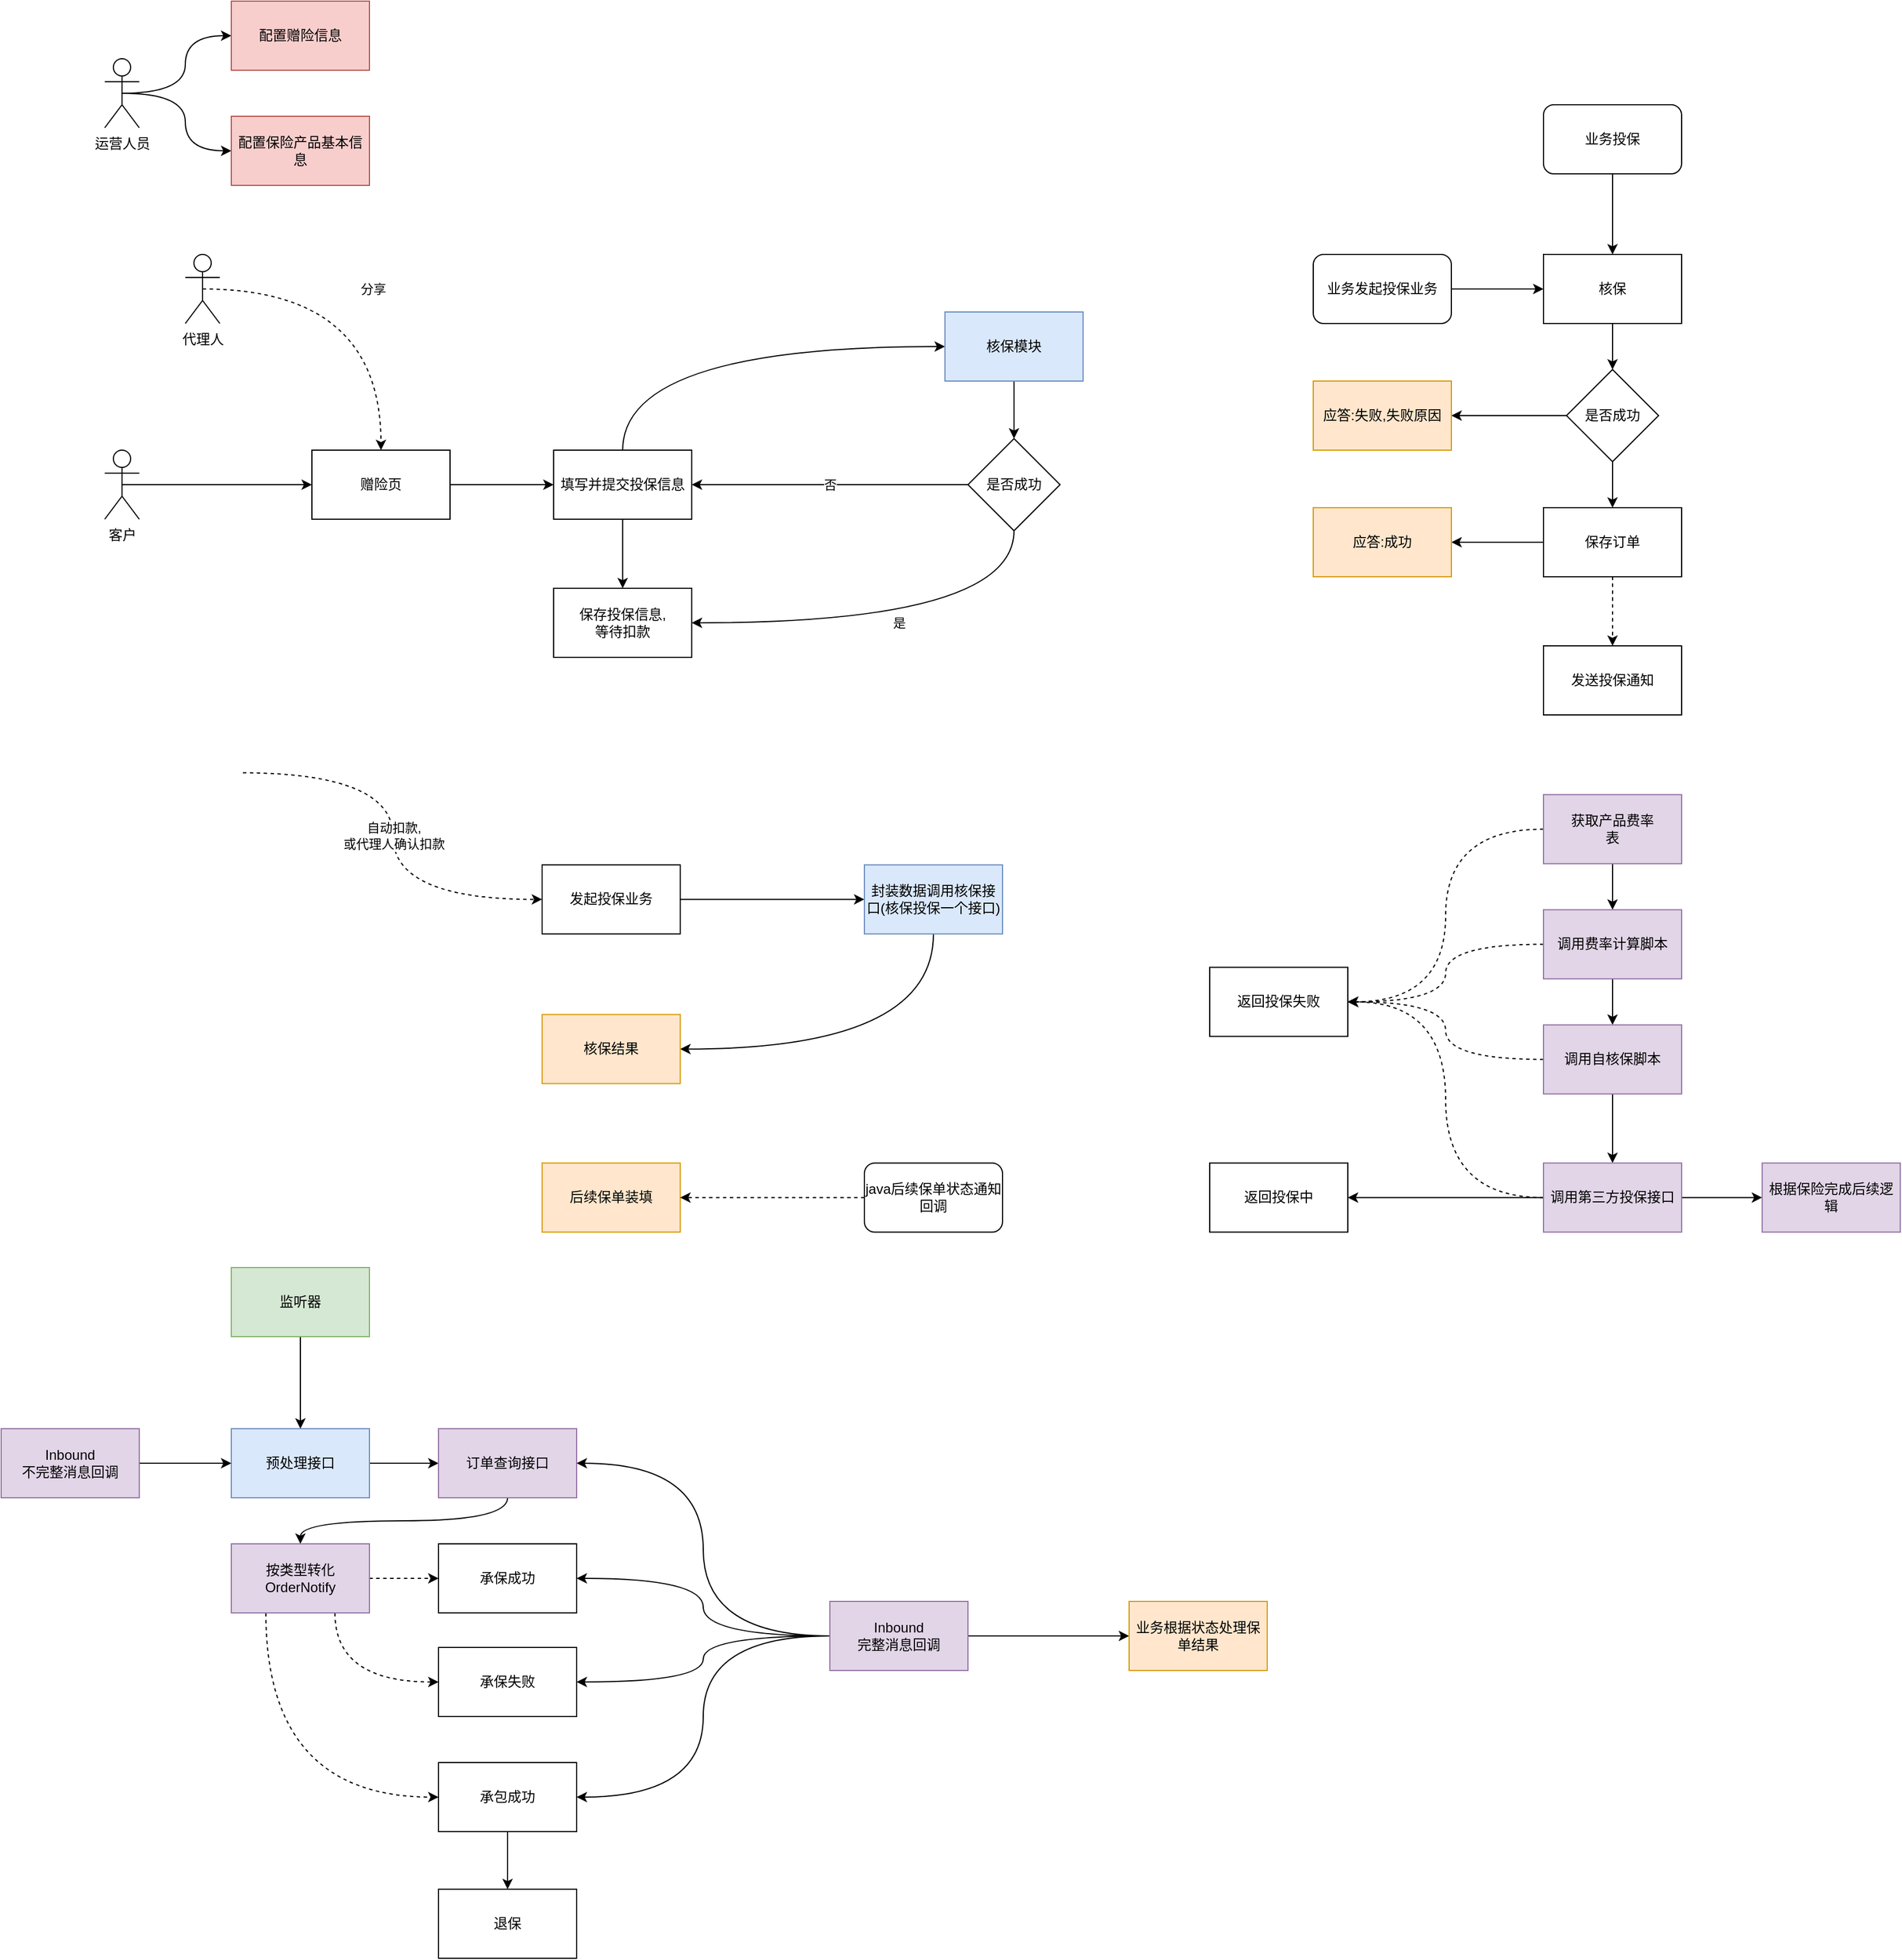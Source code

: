 <mxfile version="12.5.5" type="github">
  <diagram id="6QVMj45PfsqjR3qk2iQ-" name="第 1 页">
    <mxGraphModel dx="2013" dy="1722" grid="1" gridSize="10" guides="1" tooltips="1" connect="1" arrows="1" fold="1" page="1" pageScale="1" pageWidth="1400" pageHeight="850" math="0" shadow="0">
      <root>
        <mxCell id="0"/>
        <mxCell id="1" parent="0"/>
        <mxCell id="PSULnZ25Qo_BtKG4vELk-18" style="edgeStyle=orthogonalEdgeStyle;curved=1;orthogonalLoop=1;jettySize=auto;html=1;exitX=0.5;exitY=0.5;exitDx=0;exitDy=0;exitPerimeter=0;entryX=0;entryY=0.5;entryDx=0;entryDy=0;" parent="1" source="PSULnZ25Qo_BtKG4vELk-9" target="PSULnZ25Qo_BtKG4vELk-11" edge="1">
          <mxGeometry relative="1" as="geometry"/>
        </mxCell>
        <mxCell id="PSULnZ25Qo_BtKG4vELk-19" style="edgeStyle=orthogonalEdgeStyle;curved=1;orthogonalLoop=1;jettySize=auto;html=1;exitX=0.5;exitY=0.5;exitDx=0;exitDy=0;exitPerimeter=0;entryX=0;entryY=0.5;entryDx=0;entryDy=0;" parent="1" source="PSULnZ25Qo_BtKG4vELk-9" target="PSULnZ25Qo_BtKG4vELk-12" edge="1">
          <mxGeometry relative="1" as="geometry"/>
        </mxCell>
        <mxCell id="PSULnZ25Qo_BtKG4vELk-9" value="运营人员" style="shape=umlActor;verticalLabelPosition=bottom;labelBackgroundColor=#ffffff;verticalAlign=top;html=1;outlineConnect=0;" parent="1" vertex="1">
          <mxGeometry x="180" y="30.0" width="30" height="60" as="geometry"/>
        </mxCell>
        <mxCell id="PSULnZ25Qo_BtKG4vELk-11" value="配置赠险信息" style="rounded=0;whiteSpace=wrap;html=1;fillColor=#f8cecc;strokeColor=#b85450;" parent="1" vertex="1">
          <mxGeometry x="290" y="-20.0" width="120" height="60" as="geometry"/>
        </mxCell>
        <mxCell id="PSULnZ25Qo_BtKG4vELk-12" value="配置保险产品基本信息" style="rounded=0;whiteSpace=wrap;html=1;fillColor=#f8cecc;strokeColor=#b85450;" parent="1" vertex="1">
          <mxGeometry x="290" y="80.0" width="120" height="60" as="geometry"/>
        </mxCell>
        <mxCell id="PSULnZ25Qo_BtKG4vELk-30" style="edgeStyle=orthogonalEdgeStyle;curved=1;orthogonalLoop=1;jettySize=auto;html=1;exitX=1;exitY=0.5;exitDx=0;exitDy=0;entryX=0;entryY=0.5;entryDx=0;entryDy=0;" parent="1" source="PSULnZ25Qo_BtKG4vELk-21" target="PSULnZ25Qo_BtKG4vELk-29" edge="1">
          <mxGeometry relative="1" as="geometry"/>
        </mxCell>
        <mxCell id="PSULnZ25Qo_BtKG4vELk-21" value="赠险页" style="rounded=0;whiteSpace=wrap;html=1;" parent="1" vertex="1">
          <mxGeometry x="360" y="370" width="120" height="60" as="geometry"/>
        </mxCell>
        <mxCell id="PSULnZ25Qo_BtKG4vELk-23" value="分享" style="edgeStyle=orthogonalEdgeStyle;curved=1;orthogonalLoop=1;jettySize=auto;html=1;exitX=0.5;exitY=0.5;exitDx=0;exitDy=0;exitPerimeter=0;entryX=0.5;entryY=0;entryDx=0;entryDy=0;dashed=1;" parent="1" source="PSULnZ25Qo_BtKG4vELk-22" target="PSULnZ25Qo_BtKG4vELk-21" edge="1">
          <mxGeometry relative="1" as="geometry"/>
        </mxCell>
        <mxCell id="PSULnZ25Qo_BtKG4vELk-22" value="代理人" style="shape=umlActor;verticalLabelPosition=bottom;labelBackgroundColor=#ffffff;verticalAlign=top;html=1;outlineConnect=0;" parent="1" vertex="1">
          <mxGeometry x="250" y="200" width="30" height="60" as="geometry"/>
        </mxCell>
        <mxCell id="PSULnZ25Qo_BtKG4vELk-26" style="edgeStyle=orthogonalEdgeStyle;curved=1;orthogonalLoop=1;jettySize=auto;html=1;exitX=0.5;exitY=0.5;exitDx=0;exitDy=0;exitPerimeter=0;entryX=0;entryY=0.5;entryDx=0;entryDy=0;" parent="1" source="PSULnZ25Qo_BtKG4vELk-25" target="PSULnZ25Qo_BtKG4vELk-21" edge="1">
          <mxGeometry relative="1" as="geometry"/>
        </mxCell>
        <mxCell id="PSULnZ25Qo_BtKG4vELk-25" value="客户" style="shape=umlActor;verticalLabelPosition=bottom;labelBackgroundColor=#ffffff;verticalAlign=top;html=1;outlineConnect=0;" parent="1" vertex="1">
          <mxGeometry x="180" y="370" width="30" height="60" as="geometry"/>
        </mxCell>
        <mxCell id="PSULnZ25Qo_BtKG4vELk-33" style="edgeStyle=orthogonalEdgeStyle;curved=1;orthogonalLoop=1;jettySize=auto;html=1;exitX=0.5;exitY=1;exitDx=0;exitDy=0;entryX=0.5;entryY=0;entryDx=0;entryDy=0;" parent="1" source="PSULnZ25Qo_BtKG4vELk-29" target="PSULnZ25Qo_BtKG4vELk-31" edge="1">
          <mxGeometry relative="1" as="geometry"/>
        </mxCell>
        <mxCell id="KybrexrkUmVbxQGOQ7RJ-16" style="edgeStyle=orthogonalEdgeStyle;curved=1;orthogonalLoop=1;jettySize=auto;html=1;exitX=0.5;exitY=0;exitDx=0;exitDy=0;entryX=0;entryY=0.5;entryDx=0;entryDy=0;" edge="1" parent="1" source="PSULnZ25Qo_BtKG4vELk-29" target="KybrexrkUmVbxQGOQ7RJ-15">
          <mxGeometry relative="1" as="geometry"/>
        </mxCell>
        <mxCell id="PSULnZ25Qo_BtKG4vELk-29" value="填写并提交投保信息" style="rounded=0;whiteSpace=wrap;html=1;" parent="1" vertex="1">
          <mxGeometry x="570" y="370" width="120" height="60" as="geometry"/>
        </mxCell>
        <mxCell id="PSULnZ25Qo_BtKG4vELk-31" value="保存投保信息,&lt;br&gt;等待扣款" style="rounded=0;whiteSpace=wrap;html=1;" parent="1" vertex="1">
          <mxGeometry x="570" y="490" width="120" height="60" as="geometry"/>
        </mxCell>
        <mxCell id="PSULnZ25Qo_BtKG4vELk-39" style="edgeStyle=orthogonalEdgeStyle;curved=1;orthogonalLoop=1;jettySize=auto;html=1;exitX=1;exitY=0.5;exitDx=0;exitDy=0;entryX=0;entryY=0.5;entryDx=0;entryDy=0;" parent="1" source="PSULnZ25Qo_BtKG4vELk-34" target="PSULnZ25Qo_BtKG4vELk-38" edge="1">
          <mxGeometry relative="1" as="geometry"/>
        </mxCell>
        <mxCell id="PSULnZ25Qo_BtKG4vELk-34" value="发起投保业务" style="rounded=0;whiteSpace=wrap;html=1;" parent="1" vertex="1">
          <mxGeometry x="560" y="730.24" width="120" height="60" as="geometry"/>
        </mxCell>
        <mxCell id="PSULnZ25Qo_BtKG4vELk-35" value="自动扣款,&lt;br&gt;或代理人确认扣款" style="edgeStyle=orthogonalEdgeStyle;curved=1;orthogonalLoop=1;jettySize=auto;html=1;entryX=0;entryY=0.5;entryDx=0;entryDy=0;dashed=1;" parent="1" target="PSULnZ25Qo_BtKG4vELk-34" edge="1">
          <mxGeometry relative="1" as="geometry">
            <mxPoint x="300" y="650.24" as="sourcePoint"/>
            <mxPoint x="420" y="530.24" as="targetPoint"/>
          </mxGeometry>
        </mxCell>
        <mxCell id="kskbFPByA07mactEsGFS-84" style="edgeStyle=orthogonalEdgeStyle;curved=1;orthogonalLoop=1;jettySize=auto;html=1;exitX=0.5;exitY=1;exitDx=0;exitDy=0;entryX=1;entryY=0.5;entryDx=0;entryDy=0;strokeColor=#000000;" parent="1" source="PSULnZ25Qo_BtKG4vELk-38" target="kskbFPByA07mactEsGFS-83" edge="1">
          <mxGeometry relative="1" as="geometry"/>
        </mxCell>
        <mxCell id="PSULnZ25Qo_BtKG4vELk-38" value="封装数据调用核保接口(核保投保一个接口)" style="rounded=0;whiteSpace=wrap;html=1;fillColor=#dae8fc;strokeColor=#6c8ebf;" parent="1" vertex="1">
          <mxGeometry x="840" y="730.24" width="120" height="60" as="geometry"/>
        </mxCell>
        <mxCell id="kskbFPByA07mactEsGFS-23" style="edgeStyle=orthogonalEdgeStyle;curved=1;orthogonalLoop=1;jettySize=auto;html=1;exitX=0.5;exitY=1;exitDx=0;exitDy=0;entryX=0.5;entryY=0;entryDx=0;entryDy=0;strokeColor=#000000;" parent="1" source="kskbFPByA07mactEsGFS-19" target="kskbFPByA07mactEsGFS-21" edge="1">
          <mxGeometry relative="1" as="geometry"/>
        </mxCell>
        <mxCell id="kskbFPByA07mactEsGFS-19" value="监听器" style="rounded=0;whiteSpace=wrap;html=1;fillColor=#d5e8d4;strokeColor=#82b366;" parent="1" vertex="1">
          <mxGeometry x="290" y="1080" width="120" height="60" as="geometry"/>
        </mxCell>
        <mxCell id="kskbFPByA07mactEsGFS-25" style="edgeStyle=orthogonalEdgeStyle;curved=1;orthogonalLoop=1;jettySize=auto;html=1;exitX=1;exitY=0.5;exitDx=0;exitDy=0;entryX=0;entryY=0.5;entryDx=0;entryDy=0;strokeColor=#000000;" parent="1" source="kskbFPByA07mactEsGFS-21" target="kskbFPByA07mactEsGFS-24" edge="1">
          <mxGeometry relative="1" as="geometry"/>
        </mxCell>
        <mxCell id="kskbFPByA07mactEsGFS-21" value="预处理接口" style="rounded=0;whiteSpace=wrap;html=1;fillColor=#dae8fc;strokeColor=#6c8ebf;" parent="1" vertex="1">
          <mxGeometry x="290" y="1220" width="120" height="60" as="geometry"/>
        </mxCell>
        <mxCell id="kskbFPByA07mactEsGFS-27" style="edgeStyle=orthogonalEdgeStyle;curved=1;orthogonalLoop=1;jettySize=auto;html=1;exitX=0.5;exitY=1;exitDx=0;exitDy=0;entryX=0.5;entryY=0;entryDx=0;entryDy=0;strokeColor=#000000;" parent="1" source="kskbFPByA07mactEsGFS-24" target="kskbFPByA07mactEsGFS-26" edge="1">
          <mxGeometry relative="1" as="geometry"/>
        </mxCell>
        <mxCell id="kskbFPByA07mactEsGFS-24" value="订单查询接口" style="rounded=0;whiteSpace=wrap;html=1;fillColor=#e1d5e7;strokeColor=#9673a6;" parent="1" vertex="1">
          <mxGeometry x="470" y="1220" width="120" height="60" as="geometry"/>
        </mxCell>
        <mxCell id="kskbFPByA07mactEsGFS-29" style="edgeStyle=orthogonalEdgeStyle;curved=1;orthogonalLoop=1;jettySize=auto;html=1;exitX=1;exitY=0.5;exitDx=0;exitDy=0;entryX=0;entryY=0.5;entryDx=0;entryDy=0;strokeColor=#000000;dashed=1;" parent="1" source="kskbFPByA07mactEsGFS-26" target="kskbFPByA07mactEsGFS-28" edge="1">
          <mxGeometry relative="1" as="geometry"/>
        </mxCell>
        <mxCell id="kskbFPByA07mactEsGFS-31" style="edgeStyle=orthogonalEdgeStyle;curved=1;orthogonalLoop=1;jettySize=auto;html=1;exitX=0.75;exitY=1;exitDx=0;exitDy=0;entryX=0;entryY=0.5;entryDx=0;entryDy=0;dashed=1;strokeColor=#000000;" parent="1" source="kskbFPByA07mactEsGFS-26" target="kskbFPByA07mactEsGFS-30" edge="1">
          <mxGeometry relative="1" as="geometry"/>
        </mxCell>
        <mxCell id="kskbFPByA07mactEsGFS-33" style="edgeStyle=orthogonalEdgeStyle;curved=1;orthogonalLoop=1;jettySize=auto;html=1;exitX=0.25;exitY=1;exitDx=0;exitDy=0;entryX=0;entryY=0.5;entryDx=0;entryDy=0;dashed=1;strokeColor=#000000;" parent="1" source="kskbFPByA07mactEsGFS-26" target="kskbFPByA07mactEsGFS-32" edge="1">
          <mxGeometry relative="1" as="geometry"/>
        </mxCell>
        <mxCell id="kskbFPByA07mactEsGFS-26" value="按类型转化OrderNotify" style="rounded=0;whiteSpace=wrap;html=1;fillColor=#e1d5e7;strokeColor=#9673a6;" parent="1" vertex="1">
          <mxGeometry x="290" y="1320" width="120" height="60" as="geometry"/>
        </mxCell>
        <mxCell id="kskbFPByA07mactEsGFS-28" value="承保成功" style="rounded=0;whiteSpace=wrap;html=1;" parent="1" vertex="1">
          <mxGeometry x="470" y="1320" width="120" height="60" as="geometry"/>
        </mxCell>
        <mxCell id="kskbFPByA07mactEsGFS-30" value="承保失败" style="rounded=0;whiteSpace=wrap;html=1;" parent="1" vertex="1">
          <mxGeometry x="470" y="1410" width="120" height="60" as="geometry"/>
        </mxCell>
        <mxCell id="kskbFPByA07mactEsGFS-35" value="" style="edgeStyle=orthogonalEdgeStyle;curved=1;orthogonalLoop=1;jettySize=auto;html=1;strokeColor=#000000;" parent="1" source="kskbFPByA07mactEsGFS-32" target="kskbFPByA07mactEsGFS-34" edge="1">
          <mxGeometry relative="1" as="geometry"/>
        </mxCell>
        <mxCell id="kskbFPByA07mactEsGFS-32" value="承包成功" style="rounded=0;whiteSpace=wrap;html=1;" parent="1" vertex="1">
          <mxGeometry x="470" y="1510" width="120" height="60" as="geometry"/>
        </mxCell>
        <mxCell id="kskbFPByA07mactEsGFS-34" value="退保" style="rounded=0;whiteSpace=wrap;html=1;" parent="1" vertex="1">
          <mxGeometry x="470" y="1620" width="120" height="60" as="geometry"/>
        </mxCell>
        <mxCell id="kskbFPByA07mactEsGFS-51" style="edgeStyle=orthogonalEdgeStyle;curved=1;orthogonalLoop=1;jettySize=auto;html=1;exitX=1;exitY=0.5;exitDx=0;exitDy=0;entryX=0;entryY=0.5;entryDx=0;entryDy=0;strokeColor=#000000;" parent="1" source="kskbFPByA07mactEsGFS-37" target="kskbFPByA07mactEsGFS-21" edge="1">
          <mxGeometry relative="1" as="geometry">
            <mxPoint x="750" y="1110" as="sourcePoint"/>
          </mxGeometry>
        </mxCell>
        <mxCell id="kskbFPByA07mactEsGFS-37" value="Inbound&lt;br&gt;不完整消息回调" style="rounded=0;whiteSpace=wrap;html=1;fillColor=#e1d5e7;strokeColor=#9673a6;" parent="1" vertex="1">
          <mxGeometry x="90" y="1220" width="120" height="60" as="geometry"/>
        </mxCell>
        <mxCell id="kskbFPByA07mactEsGFS-60" style="edgeStyle=orthogonalEdgeStyle;curved=1;orthogonalLoop=1;jettySize=auto;html=1;exitX=0;exitY=0.5;exitDx=0;exitDy=0;entryX=1;entryY=0.5;entryDx=0;entryDy=0;strokeColor=#000000;" parent="1" source="kskbFPByA07mactEsGFS-59" target="kskbFPByA07mactEsGFS-24" edge="1">
          <mxGeometry relative="1" as="geometry"/>
        </mxCell>
        <mxCell id="kskbFPByA07mactEsGFS-61" style="edgeStyle=orthogonalEdgeStyle;curved=1;orthogonalLoop=1;jettySize=auto;html=1;exitX=0;exitY=0.5;exitDx=0;exitDy=0;entryX=1;entryY=0.5;entryDx=0;entryDy=0;strokeColor=#000000;" parent="1" source="kskbFPByA07mactEsGFS-59" target="kskbFPByA07mactEsGFS-28" edge="1">
          <mxGeometry relative="1" as="geometry"/>
        </mxCell>
        <mxCell id="kskbFPByA07mactEsGFS-62" style="edgeStyle=orthogonalEdgeStyle;curved=1;orthogonalLoop=1;jettySize=auto;html=1;exitX=0;exitY=0.5;exitDx=0;exitDy=0;entryX=1;entryY=0.5;entryDx=0;entryDy=0;strokeColor=#000000;" parent="1" source="kskbFPByA07mactEsGFS-59" target="kskbFPByA07mactEsGFS-30" edge="1">
          <mxGeometry relative="1" as="geometry"/>
        </mxCell>
        <mxCell id="kskbFPByA07mactEsGFS-63" style="edgeStyle=orthogonalEdgeStyle;curved=1;orthogonalLoop=1;jettySize=auto;html=1;exitX=0;exitY=0.5;exitDx=0;exitDy=0;entryX=1;entryY=0.5;entryDx=0;entryDy=0;strokeColor=#000000;" parent="1" source="kskbFPByA07mactEsGFS-59" target="kskbFPByA07mactEsGFS-32" edge="1">
          <mxGeometry relative="1" as="geometry"/>
        </mxCell>
        <mxCell id="kskbFPByA07mactEsGFS-65" style="edgeStyle=orthogonalEdgeStyle;curved=1;orthogonalLoop=1;jettySize=auto;html=1;exitX=1;exitY=0.5;exitDx=0;exitDy=0;entryX=0;entryY=0.5;entryDx=0;entryDy=0;strokeColor=#000000;" parent="1" source="kskbFPByA07mactEsGFS-59" target="kskbFPByA07mactEsGFS-64" edge="1">
          <mxGeometry relative="1" as="geometry"/>
        </mxCell>
        <mxCell id="kskbFPByA07mactEsGFS-59" value="Inbound&lt;br&gt;完整消息回调" style="rounded=0;whiteSpace=wrap;html=1;fillColor=#e1d5e7;strokeColor=#9673a6;" parent="1" vertex="1">
          <mxGeometry x="810" y="1370" width="120" height="60" as="geometry"/>
        </mxCell>
        <mxCell id="kskbFPByA07mactEsGFS-64" value="业务根据状态处理保单结果" style="rounded=0;whiteSpace=wrap;html=1;fillColor=#ffe6cc;strokeColor=#d79b00;" parent="1" vertex="1">
          <mxGeometry x="1070" y="1370" width="120" height="60" as="geometry"/>
        </mxCell>
        <mxCell id="kskbFPByA07mactEsGFS-66" style="edgeStyle=orthogonalEdgeStyle;rounded=0;orthogonalLoop=1;jettySize=auto;html=1;exitX=0.5;exitY=1;exitDx=0;exitDy=0;entryX=0.5;entryY=0;entryDx=0;entryDy=0;" parent="1" source="kskbFPByA07mactEsGFS-68" target="kskbFPByA07mactEsGFS-71" edge="1">
          <mxGeometry relative="1" as="geometry"/>
        </mxCell>
        <mxCell id="kskbFPByA07mactEsGFS-67" style="edgeStyle=orthogonalEdgeStyle;orthogonalLoop=1;jettySize=auto;html=1;exitX=0;exitY=0.5;exitDx=0;exitDy=0;entryX=1;entryY=0.5;entryDx=0;entryDy=0;strokeColor=#000000;curved=1;dashed=1;" parent="1" source="kskbFPByA07mactEsGFS-68" target="kskbFPByA07mactEsGFS-78" edge="1">
          <mxGeometry relative="1" as="geometry"/>
        </mxCell>
        <mxCell id="kskbFPByA07mactEsGFS-68" value="获取产品费率&lt;br&gt;表" style="rounded=0;whiteSpace=wrap;html=1;fillColor=#e1d5e7;strokeColor=#9673a6;" parent="1" vertex="1">
          <mxGeometry x="1430" y="669.24" width="120" height="60" as="geometry"/>
        </mxCell>
        <mxCell id="kskbFPByA07mactEsGFS-69" style="edgeStyle=orthogonalEdgeStyle;rounded=0;orthogonalLoop=1;jettySize=auto;html=1;exitX=0.5;exitY=1;exitDx=0;exitDy=0;entryX=0.5;entryY=0;entryDx=0;entryDy=0;" parent="1" source="kskbFPByA07mactEsGFS-71" target="kskbFPByA07mactEsGFS-74" edge="1">
          <mxGeometry relative="1" as="geometry"/>
        </mxCell>
        <mxCell id="kskbFPByA07mactEsGFS-70" style="edgeStyle=orthogonalEdgeStyle;curved=1;orthogonalLoop=1;jettySize=auto;html=1;exitX=0;exitY=0.5;exitDx=0;exitDy=0;dashed=1;strokeColor=#000000;entryX=1;entryY=0.5;entryDx=0;entryDy=0;" parent="1" source="kskbFPByA07mactEsGFS-71" target="kskbFPByA07mactEsGFS-78" edge="1">
          <mxGeometry relative="1" as="geometry">
            <mxPoint x="1410" y="609.24" as="targetPoint"/>
          </mxGeometry>
        </mxCell>
        <mxCell id="kskbFPByA07mactEsGFS-71" value="调用费率计算脚本" style="rounded=0;whiteSpace=wrap;html=1;fillColor=#e1d5e7;strokeColor=#9673a6;" parent="1" vertex="1">
          <mxGeometry x="1430" y="769.24" width="120" height="60" as="geometry"/>
        </mxCell>
        <mxCell id="kskbFPByA07mactEsGFS-72" style="edgeStyle=orthogonalEdgeStyle;rounded=0;orthogonalLoop=1;jettySize=auto;html=1;exitX=0.5;exitY=1;exitDx=0;exitDy=0;entryX=0.5;entryY=0;entryDx=0;entryDy=0;" parent="1" source="kskbFPByA07mactEsGFS-74" target="kskbFPByA07mactEsGFS-76" edge="1">
          <mxGeometry relative="1" as="geometry"/>
        </mxCell>
        <mxCell id="kskbFPByA07mactEsGFS-73" style="edgeStyle=orthogonalEdgeStyle;curved=1;orthogonalLoop=1;jettySize=auto;html=1;exitX=0;exitY=0.5;exitDx=0;exitDy=0;entryX=1;entryY=0.5;entryDx=0;entryDy=0;dashed=1;strokeColor=#000000;" parent="1" source="kskbFPByA07mactEsGFS-74" target="kskbFPByA07mactEsGFS-78" edge="1">
          <mxGeometry relative="1" as="geometry"/>
        </mxCell>
        <mxCell id="kskbFPByA07mactEsGFS-74" value="调用自核保脚本" style="rounded=0;whiteSpace=wrap;html=1;fillColor=#e1d5e7;strokeColor=#9673a6;" parent="1" vertex="1">
          <mxGeometry x="1430" y="869.24" width="120" height="60" as="geometry"/>
        </mxCell>
        <mxCell id="kskbFPByA07mactEsGFS-75" style="edgeStyle=orthogonalEdgeStyle;curved=1;orthogonalLoop=1;jettySize=auto;html=1;exitX=0;exitY=0.5;exitDx=0;exitDy=0;entryX=1;entryY=0.5;entryDx=0;entryDy=0;strokeColor=#000000;" parent="1" source="kskbFPByA07mactEsGFS-76" target="kskbFPByA07mactEsGFS-77" edge="1">
          <mxGeometry relative="1" as="geometry"/>
        </mxCell>
        <mxCell id="kskbFPByA07mactEsGFS-82" style="edgeStyle=orthogonalEdgeStyle;curved=1;orthogonalLoop=1;jettySize=auto;html=1;exitX=0;exitY=0.5;exitDx=0;exitDy=0;entryX=1;entryY=0.5;entryDx=0;entryDy=0;strokeColor=#000000;dashed=1;" parent="1" source="kskbFPByA07mactEsGFS-76" target="kskbFPByA07mactEsGFS-78" edge="1">
          <mxGeometry relative="1" as="geometry"/>
        </mxCell>
        <mxCell id="kskbFPByA07mactEsGFS-88" style="edgeStyle=orthogonalEdgeStyle;curved=1;orthogonalLoop=1;jettySize=auto;html=1;exitX=1;exitY=0.5;exitDx=0;exitDy=0;entryX=0;entryY=0.5;entryDx=0;entryDy=0;strokeColor=#000000;" parent="1" source="kskbFPByA07mactEsGFS-76" target="kskbFPByA07mactEsGFS-87" edge="1">
          <mxGeometry relative="1" as="geometry"/>
        </mxCell>
        <mxCell id="kskbFPByA07mactEsGFS-76" value="调用第三方投保接口" style="rounded=0;whiteSpace=wrap;html=1;fillColor=#e1d5e7;strokeColor=#9673a6;" parent="1" vertex="1">
          <mxGeometry x="1430" y="989.24" width="120" height="60" as="geometry"/>
        </mxCell>
        <mxCell id="kskbFPByA07mactEsGFS-77" value="返回投保中" style="rounded=0;whiteSpace=wrap;html=1;" parent="1" vertex="1">
          <mxGeometry x="1140" y="989.24" width="120" height="60" as="geometry"/>
        </mxCell>
        <mxCell id="kskbFPByA07mactEsGFS-78" value="返回投保失败" style="rounded=0;whiteSpace=wrap;html=1;" parent="1" vertex="1">
          <mxGeometry x="1140" y="819.24" width="120" height="60" as="geometry"/>
        </mxCell>
        <mxCell id="kskbFPByA07mactEsGFS-81" style="edgeStyle=orthogonalEdgeStyle;curved=1;orthogonalLoop=1;jettySize=auto;html=1;exitX=0.5;exitY=1;exitDx=0;exitDy=0;entryX=0.5;entryY=0;entryDx=0;entryDy=0;strokeColor=#000000;" parent="1" source="kskbFPByA07mactEsGFS-80" target="KybrexrkUmVbxQGOQ7RJ-1" edge="1">
          <mxGeometry relative="1" as="geometry"/>
        </mxCell>
        <mxCell id="kskbFPByA07mactEsGFS-80" value="业务投保" style="rounded=1;whiteSpace=wrap;html=1;" parent="1" vertex="1">
          <mxGeometry x="1430" y="70" width="120" height="60" as="geometry"/>
        </mxCell>
        <mxCell id="kskbFPByA07mactEsGFS-83" value="核保结果" style="rounded=0;whiteSpace=wrap;html=1;fillColor=#ffe6cc;strokeColor=#d79b00;" parent="1" vertex="1">
          <mxGeometry x="560" y="860.24" width="120" height="60" as="geometry"/>
        </mxCell>
        <mxCell id="kskbFPByA07mactEsGFS-87" value="根据保险完成后续逻辑" style="rounded=0;whiteSpace=wrap;html=1;fillColor=#e1d5e7;strokeColor=#9673a6;" parent="1" vertex="1">
          <mxGeometry x="1620" y="989.24" width="120" height="60" as="geometry"/>
        </mxCell>
        <mxCell id="kskbFPByA07mactEsGFS-89" value="后续保单装填" style="rounded=0;whiteSpace=wrap;html=1;fillColor=#ffe6cc;strokeColor=#d79b00;" parent="1" vertex="1">
          <mxGeometry x="560" y="989.24" width="120" height="60" as="geometry"/>
        </mxCell>
        <mxCell id="kskbFPByA07mactEsGFS-91" style="edgeStyle=orthogonalEdgeStyle;curved=1;orthogonalLoop=1;jettySize=auto;html=1;entryX=1;entryY=0.5;entryDx=0;entryDy=0;dashed=1;strokeColor=#000000;exitX=0;exitY=0.5;exitDx=0;exitDy=0;" parent="1" source="kskbFPByA07mactEsGFS-93" target="kskbFPByA07mactEsGFS-89" edge="1">
          <mxGeometry relative="1" as="geometry">
            <mxPoint x="840" y="879" as="sourcePoint"/>
            <mxPoint x="730.06" y="929.12" as="targetPoint"/>
          </mxGeometry>
        </mxCell>
        <mxCell id="kskbFPByA07mactEsGFS-93" value="java后续保单状态通知回调" style="rounded=1;whiteSpace=wrap;html=1;" parent="1" vertex="1">
          <mxGeometry x="840" y="989.24" width="120" height="60" as="geometry"/>
        </mxCell>
        <mxCell id="KybrexrkUmVbxQGOQ7RJ-6" style="edgeStyle=orthogonalEdgeStyle;curved=1;orthogonalLoop=1;jettySize=auto;html=1;exitX=0;exitY=0.5;exitDx=0;exitDy=0;entryX=1;entryY=0.5;entryDx=0;entryDy=0;" edge="1" parent="1" source="KybrexrkUmVbxQGOQ7RJ-24" target="KybrexrkUmVbxQGOQ7RJ-3">
          <mxGeometry relative="1" as="geometry"/>
        </mxCell>
        <mxCell id="KybrexrkUmVbxQGOQ7RJ-1" value="核保" style="rounded=0;whiteSpace=wrap;html=1;" vertex="1" parent="1">
          <mxGeometry x="1430" y="200" width="120" height="60" as="geometry"/>
        </mxCell>
        <mxCell id="KybrexrkUmVbxQGOQ7RJ-3" value="应答:成功" style="rounded=0;whiteSpace=wrap;html=1;fillColor=#ffe6cc;strokeColor=#d79b00;" vertex="1" parent="1">
          <mxGeometry x="1230" y="420.0" width="120" height="60" as="geometry"/>
        </mxCell>
        <mxCell id="KybrexrkUmVbxQGOQ7RJ-5" style="edgeStyle=orthogonalEdgeStyle;orthogonalLoop=1;jettySize=auto;html=1;exitX=1;exitY=0.5;exitDx=0;exitDy=0;curved=1;" edge="1" parent="1" source="KybrexrkUmVbxQGOQ7RJ-7" target="KybrexrkUmVbxQGOQ7RJ-1">
          <mxGeometry relative="1" as="geometry">
            <mxPoint x="1270.0" y="230" as="sourcePoint"/>
          </mxGeometry>
        </mxCell>
        <mxCell id="KybrexrkUmVbxQGOQ7RJ-7" value="业务发起投保业务" style="rounded=1;whiteSpace=wrap;html=1;" vertex="1" parent="1">
          <mxGeometry x="1230" y="200" width="120" height="60" as="geometry"/>
        </mxCell>
        <mxCell id="KybrexrkUmVbxQGOQ7RJ-8" value="发送投保通知" style="rounded=0;whiteSpace=wrap;html=1;" vertex="1" parent="1">
          <mxGeometry x="1430" y="540.0" width="120" height="60" as="geometry"/>
        </mxCell>
        <mxCell id="KybrexrkUmVbxQGOQ7RJ-14" style="edgeStyle=orthogonalEdgeStyle;curved=1;orthogonalLoop=1;jettySize=auto;html=1;exitX=0;exitY=0.5;exitDx=0;exitDy=0;entryX=1;entryY=0.5;entryDx=0;entryDy=0;" edge="1" parent="1" source="KybrexrkUmVbxQGOQ7RJ-10" target="KybrexrkUmVbxQGOQ7RJ-13">
          <mxGeometry relative="1" as="geometry"/>
        </mxCell>
        <mxCell id="KybrexrkUmVbxQGOQ7RJ-10" value="是否成功" style="rhombus;whiteSpace=wrap;html=1;" vertex="1" parent="1">
          <mxGeometry x="1450" y="300" width="80" height="80" as="geometry"/>
        </mxCell>
        <mxCell id="KybrexrkUmVbxQGOQ7RJ-11" style="edgeStyle=orthogonalEdgeStyle;curved=1;orthogonalLoop=1;jettySize=auto;html=1;exitX=0.5;exitY=1;exitDx=0;exitDy=0;entryX=0.5;entryY=0;entryDx=0;entryDy=0;" edge="1" parent="1" source="KybrexrkUmVbxQGOQ7RJ-1" target="KybrexrkUmVbxQGOQ7RJ-10">
          <mxGeometry relative="1" as="geometry">
            <mxPoint x="1490.0" y="260" as="sourcePoint"/>
            <mxPoint x="1490.0" y="340" as="targetPoint"/>
          </mxGeometry>
        </mxCell>
        <mxCell id="KybrexrkUmVbxQGOQ7RJ-13" value="应答:失败,失败原因" style="rounded=0;whiteSpace=wrap;html=1;fillColor=#ffe6cc;strokeColor=#d79b00;" vertex="1" parent="1">
          <mxGeometry x="1230" y="310" width="120" height="60" as="geometry"/>
        </mxCell>
        <mxCell id="KybrexrkUmVbxQGOQ7RJ-18" style="edgeStyle=orthogonalEdgeStyle;curved=1;orthogonalLoop=1;jettySize=auto;html=1;exitX=0.5;exitY=1;exitDx=0;exitDy=0;" edge="1" parent="1" source="KybrexrkUmVbxQGOQ7RJ-15" target="KybrexrkUmVbxQGOQ7RJ-17">
          <mxGeometry relative="1" as="geometry"/>
        </mxCell>
        <mxCell id="KybrexrkUmVbxQGOQ7RJ-15" value="核保模块" style="rounded=0;whiteSpace=wrap;html=1;fillColor=#dae8fc;strokeColor=#6c8ebf;" vertex="1" parent="1">
          <mxGeometry x="910" y="250" width="120" height="60" as="geometry"/>
        </mxCell>
        <mxCell id="KybrexrkUmVbxQGOQ7RJ-19" value="否" style="edgeStyle=orthogonalEdgeStyle;curved=1;orthogonalLoop=1;jettySize=auto;html=1;exitX=0;exitY=0.5;exitDx=0;exitDy=0;entryX=1;entryY=0.5;entryDx=0;entryDy=0;" edge="1" parent="1" source="KybrexrkUmVbxQGOQ7RJ-17" target="PSULnZ25Qo_BtKG4vELk-29">
          <mxGeometry relative="1" as="geometry"/>
        </mxCell>
        <mxCell id="KybrexrkUmVbxQGOQ7RJ-21" value="是" style="edgeStyle=orthogonalEdgeStyle;curved=1;orthogonalLoop=1;jettySize=auto;html=1;exitX=0.5;exitY=1;exitDx=0;exitDy=0;entryX=1;entryY=0.5;entryDx=0;entryDy=0;" edge="1" parent="1" source="KybrexrkUmVbxQGOQ7RJ-17" target="PSULnZ25Qo_BtKG4vELk-31">
          <mxGeometry relative="1" as="geometry"/>
        </mxCell>
        <mxCell id="KybrexrkUmVbxQGOQ7RJ-17" value="是否成功" style="rhombus;whiteSpace=wrap;html=1;" vertex="1" parent="1">
          <mxGeometry x="930" y="360" width="80" height="80" as="geometry"/>
        </mxCell>
        <mxCell id="KybrexrkUmVbxQGOQ7RJ-26" style="edgeStyle=orthogonalEdgeStyle;curved=1;orthogonalLoop=1;jettySize=auto;html=1;exitX=0.5;exitY=1;exitDx=0;exitDy=0;entryX=0.5;entryY=0;entryDx=0;entryDy=0;dashed=1;" edge="1" parent="1" source="KybrexrkUmVbxQGOQ7RJ-24" target="KybrexrkUmVbxQGOQ7RJ-8">
          <mxGeometry relative="1" as="geometry"/>
        </mxCell>
        <mxCell id="KybrexrkUmVbxQGOQ7RJ-24" value="&lt;span style=&quot;white-space: normal&quot;&gt;保存订单&lt;/span&gt;" style="rounded=0;whiteSpace=wrap;html=1;" vertex="1" parent="1">
          <mxGeometry x="1430" y="420" width="120" height="60" as="geometry"/>
        </mxCell>
        <mxCell id="KybrexrkUmVbxQGOQ7RJ-25" style="edgeStyle=orthogonalEdgeStyle;curved=1;orthogonalLoop=1;jettySize=auto;html=1;exitX=0.5;exitY=1;exitDx=0;exitDy=0;entryX=0.5;entryY=0;entryDx=0;entryDy=0;" edge="1" parent="1" source="KybrexrkUmVbxQGOQ7RJ-10" target="KybrexrkUmVbxQGOQ7RJ-24">
          <mxGeometry relative="1" as="geometry">
            <mxPoint x="1490" y="380" as="sourcePoint"/>
            <mxPoint x="1490" y="430" as="targetPoint"/>
          </mxGeometry>
        </mxCell>
      </root>
    </mxGraphModel>
  </diagram>
</mxfile>
